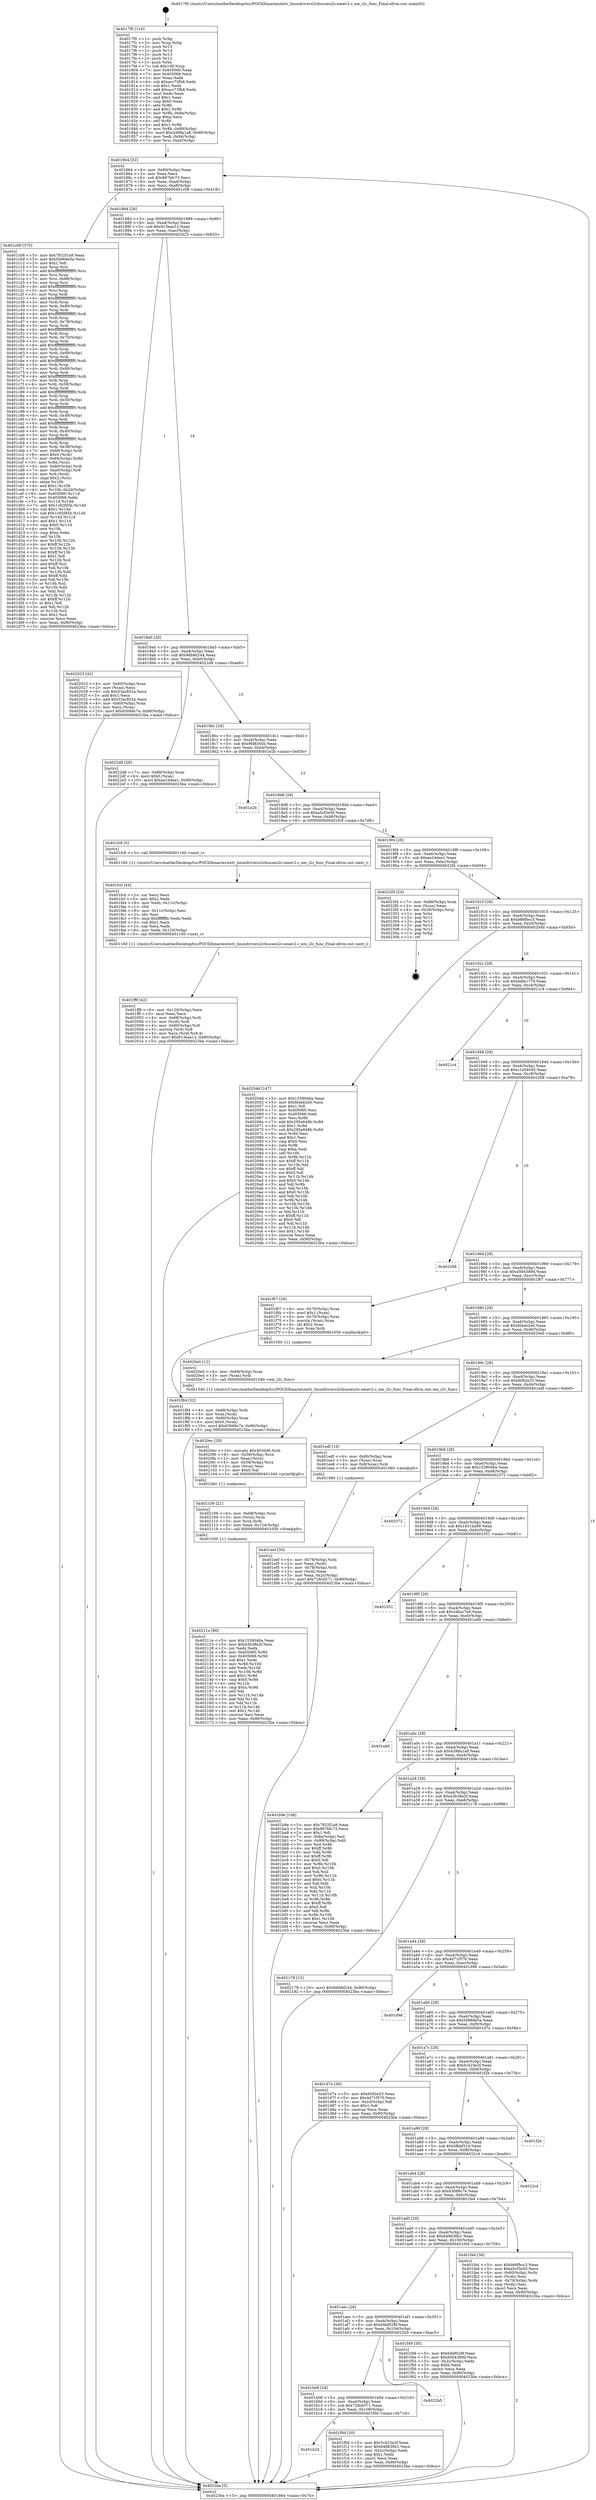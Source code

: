 digraph "0x4017f0" {
  label = "0x4017f0 (/mnt/c/Users/mathe/Desktop/tcc/POCII/binaries/extr_linuxdriversi2cbussesi2c-emev2.c_em_i2c_func_Final-ollvm.out::main(0))"
  labelloc = "t"
  node[shape=record]

  Entry [label="",width=0.3,height=0.3,shape=circle,fillcolor=black,style=filled]
  "0x401864" [label="{
     0x401864 [32]\l
     | [instrs]\l
     &nbsp;&nbsp;0x401864 \<+6\>: mov -0x90(%rbp),%eax\l
     &nbsp;&nbsp;0x40186a \<+2\>: mov %eax,%ecx\l
     &nbsp;&nbsp;0x40186c \<+6\>: sub $0x897bfc73,%ecx\l
     &nbsp;&nbsp;0x401872 \<+6\>: mov %eax,-0xa4(%rbp)\l
     &nbsp;&nbsp;0x401878 \<+6\>: mov %ecx,-0xa8(%rbp)\l
     &nbsp;&nbsp;0x40187e \<+6\>: je 0000000000401c08 \<main+0x418\>\l
  }"]
  "0x401c08" [label="{
     0x401c08 [370]\l
     | [instrs]\l
     &nbsp;&nbsp;0x401c08 \<+5\>: mov $0x7832f1a9,%eax\l
     &nbsp;&nbsp;0x401c0d \<+5\>: mov $0x5b969e5a,%ecx\l
     &nbsp;&nbsp;0x401c12 \<+2\>: mov $0x1,%dl\l
     &nbsp;&nbsp;0x401c14 \<+3\>: mov %rsp,%rsi\l
     &nbsp;&nbsp;0x401c17 \<+4\>: add $0xfffffffffffffff0,%rsi\l
     &nbsp;&nbsp;0x401c1b \<+3\>: mov %rsi,%rsp\l
     &nbsp;&nbsp;0x401c1e \<+7\>: mov %rsi,-0x88(%rbp)\l
     &nbsp;&nbsp;0x401c25 \<+3\>: mov %rsp,%rsi\l
     &nbsp;&nbsp;0x401c28 \<+4\>: add $0xfffffffffffffff0,%rsi\l
     &nbsp;&nbsp;0x401c2c \<+3\>: mov %rsi,%rsp\l
     &nbsp;&nbsp;0x401c2f \<+3\>: mov %rsp,%rdi\l
     &nbsp;&nbsp;0x401c32 \<+4\>: add $0xfffffffffffffff0,%rdi\l
     &nbsp;&nbsp;0x401c36 \<+3\>: mov %rdi,%rsp\l
     &nbsp;&nbsp;0x401c39 \<+4\>: mov %rdi,-0x80(%rbp)\l
     &nbsp;&nbsp;0x401c3d \<+3\>: mov %rsp,%rdi\l
     &nbsp;&nbsp;0x401c40 \<+4\>: add $0xfffffffffffffff0,%rdi\l
     &nbsp;&nbsp;0x401c44 \<+3\>: mov %rdi,%rsp\l
     &nbsp;&nbsp;0x401c47 \<+4\>: mov %rdi,-0x78(%rbp)\l
     &nbsp;&nbsp;0x401c4b \<+3\>: mov %rsp,%rdi\l
     &nbsp;&nbsp;0x401c4e \<+4\>: add $0xfffffffffffffff0,%rdi\l
     &nbsp;&nbsp;0x401c52 \<+3\>: mov %rdi,%rsp\l
     &nbsp;&nbsp;0x401c55 \<+4\>: mov %rdi,-0x70(%rbp)\l
     &nbsp;&nbsp;0x401c59 \<+3\>: mov %rsp,%rdi\l
     &nbsp;&nbsp;0x401c5c \<+4\>: add $0xfffffffffffffff0,%rdi\l
     &nbsp;&nbsp;0x401c60 \<+3\>: mov %rdi,%rsp\l
     &nbsp;&nbsp;0x401c63 \<+4\>: mov %rdi,-0x68(%rbp)\l
     &nbsp;&nbsp;0x401c67 \<+3\>: mov %rsp,%rdi\l
     &nbsp;&nbsp;0x401c6a \<+4\>: add $0xfffffffffffffff0,%rdi\l
     &nbsp;&nbsp;0x401c6e \<+3\>: mov %rdi,%rsp\l
     &nbsp;&nbsp;0x401c71 \<+4\>: mov %rdi,-0x60(%rbp)\l
     &nbsp;&nbsp;0x401c75 \<+3\>: mov %rsp,%rdi\l
     &nbsp;&nbsp;0x401c78 \<+4\>: add $0xfffffffffffffff0,%rdi\l
     &nbsp;&nbsp;0x401c7c \<+3\>: mov %rdi,%rsp\l
     &nbsp;&nbsp;0x401c7f \<+4\>: mov %rdi,-0x58(%rbp)\l
     &nbsp;&nbsp;0x401c83 \<+3\>: mov %rsp,%rdi\l
     &nbsp;&nbsp;0x401c86 \<+4\>: add $0xfffffffffffffff0,%rdi\l
     &nbsp;&nbsp;0x401c8a \<+3\>: mov %rdi,%rsp\l
     &nbsp;&nbsp;0x401c8d \<+4\>: mov %rdi,-0x50(%rbp)\l
     &nbsp;&nbsp;0x401c91 \<+3\>: mov %rsp,%rdi\l
     &nbsp;&nbsp;0x401c94 \<+4\>: add $0xfffffffffffffff0,%rdi\l
     &nbsp;&nbsp;0x401c98 \<+3\>: mov %rdi,%rsp\l
     &nbsp;&nbsp;0x401c9b \<+4\>: mov %rdi,-0x48(%rbp)\l
     &nbsp;&nbsp;0x401c9f \<+3\>: mov %rsp,%rdi\l
     &nbsp;&nbsp;0x401ca2 \<+4\>: add $0xfffffffffffffff0,%rdi\l
     &nbsp;&nbsp;0x401ca6 \<+3\>: mov %rdi,%rsp\l
     &nbsp;&nbsp;0x401ca9 \<+4\>: mov %rdi,-0x40(%rbp)\l
     &nbsp;&nbsp;0x401cad \<+3\>: mov %rsp,%rdi\l
     &nbsp;&nbsp;0x401cb0 \<+4\>: add $0xfffffffffffffff0,%rdi\l
     &nbsp;&nbsp;0x401cb4 \<+3\>: mov %rdi,%rsp\l
     &nbsp;&nbsp;0x401cb7 \<+4\>: mov %rdi,-0x38(%rbp)\l
     &nbsp;&nbsp;0x401cbb \<+7\>: mov -0x88(%rbp),%rdi\l
     &nbsp;&nbsp;0x401cc2 \<+6\>: movl $0x0,(%rdi)\l
     &nbsp;&nbsp;0x401cc8 \<+7\>: mov -0x94(%rbp),%r8d\l
     &nbsp;&nbsp;0x401ccf \<+3\>: mov %r8d,(%rsi)\l
     &nbsp;&nbsp;0x401cd2 \<+4\>: mov -0x80(%rbp),%rdi\l
     &nbsp;&nbsp;0x401cd6 \<+7\>: mov -0xa0(%rbp),%r9\l
     &nbsp;&nbsp;0x401cdd \<+3\>: mov %r9,(%rdi)\l
     &nbsp;&nbsp;0x401ce0 \<+3\>: cmpl $0x2,(%rsi)\l
     &nbsp;&nbsp;0x401ce3 \<+4\>: setne %r10b\l
     &nbsp;&nbsp;0x401ce7 \<+4\>: and $0x1,%r10b\l
     &nbsp;&nbsp;0x401ceb \<+4\>: mov %r10b,-0x2d(%rbp)\l
     &nbsp;&nbsp;0x401cef \<+8\>: mov 0x405060,%r11d\l
     &nbsp;&nbsp;0x401cf7 \<+7\>: mov 0x405068,%ebx\l
     &nbsp;&nbsp;0x401cfe \<+3\>: mov %r11d,%r14d\l
     &nbsp;&nbsp;0x401d01 \<+7\>: add $0x1c92fd5b,%r14d\l
     &nbsp;&nbsp;0x401d08 \<+4\>: sub $0x1,%r14d\l
     &nbsp;&nbsp;0x401d0c \<+7\>: sub $0x1c92fd5b,%r14d\l
     &nbsp;&nbsp;0x401d13 \<+4\>: imul %r14d,%r11d\l
     &nbsp;&nbsp;0x401d17 \<+4\>: and $0x1,%r11d\l
     &nbsp;&nbsp;0x401d1b \<+4\>: cmp $0x0,%r11d\l
     &nbsp;&nbsp;0x401d1f \<+4\>: sete %r10b\l
     &nbsp;&nbsp;0x401d23 \<+3\>: cmp $0xa,%ebx\l
     &nbsp;&nbsp;0x401d26 \<+4\>: setl %r15b\l
     &nbsp;&nbsp;0x401d2a \<+3\>: mov %r10b,%r12b\l
     &nbsp;&nbsp;0x401d2d \<+4\>: xor $0xff,%r12b\l
     &nbsp;&nbsp;0x401d31 \<+3\>: mov %r15b,%r13b\l
     &nbsp;&nbsp;0x401d34 \<+4\>: xor $0xff,%r13b\l
     &nbsp;&nbsp;0x401d38 \<+3\>: xor $0x1,%dl\l
     &nbsp;&nbsp;0x401d3b \<+3\>: mov %r12b,%sil\l
     &nbsp;&nbsp;0x401d3e \<+4\>: and $0xff,%sil\l
     &nbsp;&nbsp;0x401d42 \<+3\>: and %dl,%r10b\l
     &nbsp;&nbsp;0x401d45 \<+3\>: mov %r13b,%dil\l
     &nbsp;&nbsp;0x401d48 \<+4\>: and $0xff,%dil\l
     &nbsp;&nbsp;0x401d4c \<+3\>: and %dl,%r15b\l
     &nbsp;&nbsp;0x401d4f \<+3\>: or %r10b,%sil\l
     &nbsp;&nbsp;0x401d52 \<+3\>: or %r15b,%dil\l
     &nbsp;&nbsp;0x401d55 \<+3\>: xor %dil,%sil\l
     &nbsp;&nbsp;0x401d58 \<+3\>: or %r13b,%r12b\l
     &nbsp;&nbsp;0x401d5b \<+4\>: xor $0xff,%r12b\l
     &nbsp;&nbsp;0x401d5f \<+3\>: or $0x1,%dl\l
     &nbsp;&nbsp;0x401d62 \<+3\>: and %dl,%r12b\l
     &nbsp;&nbsp;0x401d65 \<+3\>: or %r12b,%sil\l
     &nbsp;&nbsp;0x401d68 \<+4\>: test $0x1,%sil\l
     &nbsp;&nbsp;0x401d6c \<+3\>: cmovne %ecx,%eax\l
     &nbsp;&nbsp;0x401d6f \<+6\>: mov %eax,-0x90(%rbp)\l
     &nbsp;&nbsp;0x401d75 \<+5\>: jmp 00000000004023ba \<main+0xbca\>\l
  }"]
  "0x401884" [label="{
     0x401884 [28]\l
     | [instrs]\l
     &nbsp;&nbsp;0x401884 \<+5\>: jmp 0000000000401889 \<main+0x99\>\l
     &nbsp;&nbsp;0x401889 \<+6\>: mov -0xa4(%rbp),%eax\l
     &nbsp;&nbsp;0x40188f \<+5\>: sub $0x913eae12,%eax\l
     &nbsp;&nbsp;0x401894 \<+6\>: mov %eax,-0xac(%rbp)\l
     &nbsp;&nbsp;0x40189a \<+6\>: je 0000000000402023 \<main+0x833\>\l
  }"]
  Exit [label="",width=0.3,height=0.3,shape=circle,fillcolor=black,style=filled,peripheries=2]
  "0x402023" [label="{
     0x402023 [42]\l
     | [instrs]\l
     &nbsp;&nbsp;0x402023 \<+4\>: mov -0x60(%rbp),%rax\l
     &nbsp;&nbsp;0x402027 \<+2\>: mov (%rax),%ecx\l
     &nbsp;&nbsp;0x402029 \<+6\>: sub $0x53ac852a,%ecx\l
     &nbsp;&nbsp;0x40202f \<+3\>: add $0x1,%ecx\l
     &nbsp;&nbsp;0x402032 \<+6\>: add $0x53ac852a,%ecx\l
     &nbsp;&nbsp;0x402038 \<+4\>: mov -0x60(%rbp),%rax\l
     &nbsp;&nbsp;0x40203c \<+2\>: mov %ecx,(%rax)\l
     &nbsp;&nbsp;0x40203e \<+10\>: movl $0x63088c7e,-0x90(%rbp)\l
     &nbsp;&nbsp;0x402048 \<+5\>: jmp 00000000004023ba \<main+0xbca\>\l
  }"]
  "0x4018a0" [label="{
     0x4018a0 [28]\l
     | [instrs]\l
     &nbsp;&nbsp;0x4018a0 \<+5\>: jmp 00000000004018a5 \<main+0xb5\>\l
     &nbsp;&nbsp;0x4018a5 \<+6\>: mov -0xa4(%rbp),%eax\l
     &nbsp;&nbsp;0x4018ab \<+5\>: sub $0x9db8d244,%eax\l
     &nbsp;&nbsp;0x4018b0 \<+6\>: mov %eax,-0xb0(%rbp)\l
     &nbsp;&nbsp;0x4018b6 \<+6\>: je 00000000004022d8 \<main+0xae8\>\l
  }"]
  "0x40211e" [label="{
     0x40211e [90]\l
     | [instrs]\l
     &nbsp;&nbsp;0x40211e \<+5\>: mov $0x1539046a,%eax\l
     &nbsp;&nbsp;0x402123 \<+5\>: mov $0x43b38e2f,%esi\l
     &nbsp;&nbsp;0x402128 \<+2\>: xor %edx,%edx\l
     &nbsp;&nbsp;0x40212a \<+8\>: mov 0x405060,%r8d\l
     &nbsp;&nbsp;0x402132 \<+8\>: mov 0x405068,%r9d\l
     &nbsp;&nbsp;0x40213a \<+3\>: sub $0x1,%edx\l
     &nbsp;&nbsp;0x40213d \<+3\>: mov %r8d,%r10d\l
     &nbsp;&nbsp;0x402140 \<+3\>: add %edx,%r10d\l
     &nbsp;&nbsp;0x402143 \<+4\>: imul %r10d,%r8d\l
     &nbsp;&nbsp;0x402147 \<+4\>: and $0x1,%r8d\l
     &nbsp;&nbsp;0x40214b \<+4\>: cmp $0x0,%r8d\l
     &nbsp;&nbsp;0x40214f \<+4\>: sete %r11b\l
     &nbsp;&nbsp;0x402153 \<+4\>: cmp $0xa,%r9d\l
     &nbsp;&nbsp;0x402157 \<+3\>: setl %bl\l
     &nbsp;&nbsp;0x40215a \<+3\>: mov %r11b,%r14b\l
     &nbsp;&nbsp;0x40215d \<+3\>: and %bl,%r14b\l
     &nbsp;&nbsp;0x402160 \<+3\>: xor %bl,%r11b\l
     &nbsp;&nbsp;0x402163 \<+3\>: or %r11b,%r14b\l
     &nbsp;&nbsp;0x402166 \<+4\>: test $0x1,%r14b\l
     &nbsp;&nbsp;0x40216a \<+3\>: cmovne %esi,%eax\l
     &nbsp;&nbsp;0x40216d \<+6\>: mov %eax,-0x90(%rbp)\l
     &nbsp;&nbsp;0x402173 \<+5\>: jmp 00000000004023ba \<main+0xbca\>\l
  }"]
  "0x4022d8" [label="{
     0x4022d8 [28]\l
     | [instrs]\l
     &nbsp;&nbsp;0x4022d8 \<+7\>: mov -0x88(%rbp),%rax\l
     &nbsp;&nbsp;0x4022df \<+6\>: movl $0x0,(%rax)\l
     &nbsp;&nbsp;0x4022e5 \<+10\>: movl $0xae24dee1,-0x90(%rbp)\l
     &nbsp;&nbsp;0x4022ef \<+5\>: jmp 00000000004023ba \<main+0xbca\>\l
  }"]
  "0x4018bc" [label="{
     0x4018bc [28]\l
     | [instrs]\l
     &nbsp;&nbsp;0x4018bc \<+5\>: jmp 00000000004018c1 \<main+0xd1\>\l
     &nbsp;&nbsp;0x4018c1 \<+6\>: mov -0xa4(%rbp),%eax\l
     &nbsp;&nbsp;0x4018c7 \<+5\>: sub $0x9fd830cb,%eax\l
     &nbsp;&nbsp;0x4018cc \<+6\>: mov %eax,-0xb4(%rbp)\l
     &nbsp;&nbsp;0x4018d2 \<+6\>: je 0000000000401e2b \<main+0x63b\>\l
  }"]
  "0x402109" [label="{
     0x402109 [21]\l
     | [instrs]\l
     &nbsp;&nbsp;0x402109 \<+4\>: mov -0x68(%rbp),%rcx\l
     &nbsp;&nbsp;0x40210d \<+3\>: mov (%rcx),%rcx\l
     &nbsp;&nbsp;0x402110 \<+3\>: mov %rcx,%rdi\l
     &nbsp;&nbsp;0x402113 \<+6\>: mov %eax,-0x124(%rbp)\l
     &nbsp;&nbsp;0x402119 \<+5\>: call 0000000000401030 \<free@plt\>\l
     | [calls]\l
     &nbsp;&nbsp;0x401030 \{1\} (unknown)\l
  }"]
  "0x401e2b" [label="{
     0x401e2b\l
  }", style=dashed]
  "0x4018d8" [label="{
     0x4018d8 [28]\l
     | [instrs]\l
     &nbsp;&nbsp;0x4018d8 \<+5\>: jmp 00000000004018dd \<main+0xed\>\l
     &nbsp;&nbsp;0x4018dd \<+6\>: mov -0xa4(%rbp),%eax\l
     &nbsp;&nbsp;0x4018e3 \<+5\>: sub $0xa5cf3e50,%eax\l
     &nbsp;&nbsp;0x4018e8 \<+6\>: mov %eax,-0xb8(%rbp)\l
     &nbsp;&nbsp;0x4018ee \<+6\>: je 0000000000401fc8 \<main+0x7d8\>\l
  }"]
  "0x4020ec" [label="{
     0x4020ec [29]\l
     | [instrs]\l
     &nbsp;&nbsp;0x4020ec \<+10\>: movabs $0x4030d6,%rdi\l
     &nbsp;&nbsp;0x4020f6 \<+4\>: mov -0x58(%rbp),%rcx\l
     &nbsp;&nbsp;0x4020fa \<+2\>: mov %eax,(%rcx)\l
     &nbsp;&nbsp;0x4020fc \<+4\>: mov -0x58(%rbp),%rcx\l
     &nbsp;&nbsp;0x402100 \<+2\>: mov (%rcx),%esi\l
     &nbsp;&nbsp;0x402102 \<+2\>: mov $0x0,%al\l
     &nbsp;&nbsp;0x402104 \<+5\>: call 0000000000401040 \<printf@plt\>\l
     | [calls]\l
     &nbsp;&nbsp;0x401040 \{1\} (unknown)\l
  }"]
  "0x401fc8" [label="{
     0x401fc8 [5]\l
     | [instrs]\l
     &nbsp;&nbsp;0x401fc8 \<+5\>: call 0000000000401160 \<next_i\>\l
     | [calls]\l
     &nbsp;&nbsp;0x401160 \{1\} (/mnt/c/Users/mathe/Desktop/tcc/POCII/binaries/extr_linuxdriversi2cbussesi2c-emev2.c_em_i2c_func_Final-ollvm.out::next_i)\l
  }"]
  "0x4018f4" [label="{
     0x4018f4 [28]\l
     | [instrs]\l
     &nbsp;&nbsp;0x4018f4 \<+5\>: jmp 00000000004018f9 \<main+0x109\>\l
     &nbsp;&nbsp;0x4018f9 \<+6\>: mov -0xa4(%rbp),%eax\l
     &nbsp;&nbsp;0x4018ff \<+5\>: sub $0xae24dee1,%eax\l
     &nbsp;&nbsp;0x401904 \<+6\>: mov %eax,-0xbc(%rbp)\l
     &nbsp;&nbsp;0x40190a \<+6\>: je 00000000004022f4 \<main+0xb04\>\l
  }"]
  "0x401ff9" [label="{
     0x401ff9 [42]\l
     | [instrs]\l
     &nbsp;&nbsp;0x401ff9 \<+6\>: mov -0x120(%rbp),%ecx\l
     &nbsp;&nbsp;0x401fff \<+3\>: imul %eax,%ecx\l
     &nbsp;&nbsp;0x402002 \<+4\>: mov -0x68(%rbp),%rdi\l
     &nbsp;&nbsp;0x402006 \<+3\>: mov (%rdi),%rdi\l
     &nbsp;&nbsp;0x402009 \<+4\>: mov -0x60(%rbp),%r8\l
     &nbsp;&nbsp;0x40200d \<+3\>: movslq (%r8),%r8\l
     &nbsp;&nbsp;0x402010 \<+4\>: mov %ecx,(%rdi,%r8,4)\l
     &nbsp;&nbsp;0x402014 \<+10\>: movl $0x913eae12,-0x90(%rbp)\l
     &nbsp;&nbsp;0x40201e \<+5\>: jmp 00000000004023ba \<main+0xbca\>\l
  }"]
  "0x4022f4" [label="{
     0x4022f4 [24]\l
     | [instrs]\l
     &nbsp;&nbsp;0x4022f4 \<+7\>: mov -0x88(%rbp),%rax\l
     &nbsp;&nbsp;0x4022fb \<+2\>: mov (%rax),%eax\l
     &nbsp;&nbsp;0x4022fd \<+4\>: lea -0x28(%rbp),%rsp\l
     &nbsp;&nbsp;0x402301 \<+1\>: pop %rbx\l
     &nbsp;&nbsp;0x402302 \<+2\>: pop %r12\l
     &nbsp;&nbsp;0x402304 \<+2\>: pop %r13\l
     &nbsp;&nbsp;0x402306 \<+2\>: pop %r14\l
     &nbsp;&nbsp;0x402308 \<+2\>: pop %r15\l
     &nbsp;&nbsp;0x40230a \<+1\>: pop %rbp\l
     &nbsp;&nbsp;0x40230b \<+1\>: ret\l
  }"]
  "0x401910" [label="{
     0x401910 [28]\l
     | [instrs]\l
     &nbsp;&nbsp;0x401910 \<+5\>: jmp 0000000000401915 \<main+0x125\>\l
     &nbsp;&nbsp;0x401915 \<+6\>: mov -0xa4(%rbp),%eax\l
     &nbsp;&nbsp;0x40191b \<+5\>: sub $0xb66fbcc3,%eax\l
     &nbsp;&nbsp;0x401920 \<+6\>: mov %eax,-0xc0(%rbp)\l
     &nbsp;&nbsp;0x401926 \<+6\>: je 000000000040204d \<main+0x85d\>\l
  }"]
  "0x401fcd" [label="{
     0x401fcd [44]\l
     | [instrs]\l
     &nbsp;&nbsp;0x401fcd \<+2\>: xor %ecx,%ecx\l
     &nbsp;&nbsp;0x401fcf \<+5\>: mov $0x2,%edx\l
     &nbsp;&nbsp;0x401fd4 \<+6\>: mov %edx,-0x11c(%rbp)\l
     &nbsp;&nbsp;0x401fda \<+1\>: cltd\l
     &nbsp;&nbsp;0x401fdb \<+6\>: mov -0x11c(%rbp),%esi\l
     &nbsp;&nbsp;0x401fe1 \<+2\>: idiv %esi\l
     &nbsp;&nbsp;0x401fe3 \<+6\>: imul $0xfffffffe,%edx,%edx\l
     &nbsp;&nbsp;0x401fe9 \<+3\>: sub $0x1,%ecx\l
     &nbsp;&nbsp;0x401fec \<+2\>: sub %ecx,%edx\l
     &nbsp;&nbsp;0x401fee \<+6\>: mov %edx,-0x120(%rbp)\l
     &nbsp;&nbsp;0x401ff4 \<+5\>: call 0000000000401160 \<next_i\>\l
     | [calls]\l
     &nbsp;&nbsp;0x401160 \{1\} (/mnt/c/Users/mathe/Desktop/tcc/POCII/binaries/extr_linuxdriversi2cbussesi2c-emev2.c_em_i2c_func_Final-ollvm.out::next_i)\l
  }"]
  "0x40204d" [label="{
     0x40204d [147]\l
     | [instrs]\l
     &nbsp;&nbsp;0x40204d \<+5\>: mov $0x1539046a,%eax\l
     &nbsp;&nbsp;0x402052 \<+5\>: mov $0xfd4eb2e0,%ecx\l
     &nbsp;&nbsp;0x402057 \<+2\>: mov $0x1,%dl\l
     &nbsp;&nbsp;0x402059 \<+7\>: mov 0x405060,%esi\l
     &nbsp;&nbsp;0x402060 \<+7\>: mov 0x405068,%edi\l
     &nbsp;&nbsp;0x402067 \<+3\>: mov %esi,%r8d\l
     &nbsp;&nbsp;0x40206a \<+7\>: add $0x295a848b,%r8d\l
     &nbsp;&nbsp;0x402071 \<+4\>: sub $0x1,%r8d\l
     &nbsp;&nbsp;0x402075 \<+7\>: sub $0x295a848b,%r8d\l
     &nbsp;&nbsp;0x40207c \<+4\>: imul %r8d,%esi\l
     &nbsp;&nbsp;0x402080 \<+3\>: and $0x1,%esi\l
     &nbsp;&nbsp;0x402083 \<+3\>: cmp $0x0,%esi\l
     &nbsp;&nbsp;0x402086 \<+4\>: sete %r9b\l
     &nbsp;&nbsp;0x40208a \<+3\>: cmp $0xa,%edi\l
     &nbsp;&nbsp;0x40208d \<+4\>: setl %r10b\l
     &nbsp;&nbsp;0x402091 \<+3\>: mov %r9b,%r11b\l
     &nbsp;&nbsp;0x402094 \<+4\>: xor $0xff,%r11b\l
     &nbsp;&nbsp;0x402098 \<+3\>: mov %r10b,%bl\l
     &nbsp;&nbsp;0x40209b \<+3\>: xor $0xff,%bl\l
     &nbsp;&nbsp;0x40209e \<+3\>: xor $0x0,%dl\l
     &nbsp;&nbsp;0x4020a1 \<+3\>: mov %r11b,%r14b\l
     &nbsp;&nbsp;0x4020a4 \<+4\>: and $0x0,%r14b\l
     &nbsp;&nbsp;0x4020a8 \<+3\>: and %dl,%r9b\l
     &nbsp;&nbsp;0x4020ab \<+3\>: mov %bl,%r15b\l
     &nbsp;&nbsp;0x4020ae \<+4\>: and $0x0,%r15b\l
     &nbsp;&nbsp;0x4020b2 \<+3\>: and %dl,%r10b\l
     &nbsp;&nbsp;0x4020b5 \<+3\>: or %r9b,%r14b\l
     &nbsp;&nbsp;0x4020b8 \<+3\>: or %r10b,%r15b\l
     &nbsp;&nbsp;0x4020bb \<+3\>: xor %r15b,%r14b\l
     &nbsp;&nbsp;0x4020be \<+3\>: or %bl,%r11b\l
     &nbsp;&nbsp;0x4020c1 \<+4\>: xor $0xff,%r11b\l
     &nbsp;&nbsp;0x4020c5 \<+3\>: or $0x0,%dl\l
     &nbsp;&nbsp;0x4020c8 \<+3\>: and %dl,%r11b\l
     &nbsp;&nbsp;0x4020cb \<+3\>: or %r11b,%r14b\l
     &nbsp;&nbsp;0x4020ce \<+4\>: test $0x1,%r14b\l
     &nbsp;&nbsp;0x4020d2 \<+3\>: cmovne %ecx,%eax\l
     &nbsp;&nbsp;0x4020d5 \<+6\>: mov %eax,-0x90(%rbp)\l
     &nbsp;&nbsp;0x4020db \<+5\>: jmp 00000000004023ba \<main+0xbca\>\l
  }"]
  "0x40192c" [label="{
     0x40192c [28]\l
     | [instrs]\l
     &nbsp;&nbsp;0x40192c \<+5\>: jmp 0000000000401931 \<main+0x141\>\l
     &nbsp;&nbsp;0x401931 \<+6\>: mov -0xa4(%rbp),%eax\l
     &nbsp;&nbsp;0x401937 \<+5\>: sub $0xbdfa1779,%eax\l
     &nbsp;&nbsp;0x40193c \<+6\>: mov %eax,-0xc4(%rbp)\l
     &nbsp;&nbsp;0x401942 \<+6\>: je 00000000004021c4 \<main+0x9d4\>\l
  }"]
  "0x401f84" [label="{
     0x401f84 [32]\l
     | [instrs]\l
     &nbsp;&nbsp;0x401f84 \<+4\>: mov -0x68(%rbp),%rdi\l
     &nbsp;&nbsp;0x401f88 \<+3\>: mov %rax,(%rdi)\l
     &nbsp;&nbsp;0x401f8b \<+4\>: mov -0x60(%rbp),%rax\l
     &nbsp;&nbsp;0x401f8f \<+6\>: movl $0x0,(%rax)\l
     &nbsp;&nbsp;0x401f95 \<+10\>: movl $0x63088c7e,-0x90(%rbp)\l
     &nbsp;&nbsp;0x401f9f \<+5\>: jmp 00000000004023ba \<main+0xbca\>\l
  }"]
  "0x4021c4" [label="{
     0x4021c4\l
  }", style=dashed]
  "0x401948" [label="{
     0x401948 [28]\l
     | [instrs]\l
     &nbsp;&nbsp;0x401948 \<+5\>: jmp 000000000040194d \<main+0x15d\>\l
     &nbsp;&nbsp;0x40194d \<+6\>: mov -0xa4(%rbp),%eax\l
     &nbsp;&nbsp;0x401953 \<+5\>: sub $0xc1a54045,%eax\l
     &nbsp;&nbsp;0x401958 \<+6\>: mov %eax,-0xc8(%rbp)\l
     &nbsp;&nbsp;0x40195e \<+6\>: je 0000000000402268 \<main+0xa78\>\l
  }"]
  "0x401b24" [label="{
     0x401b24\l
  }", style=dashed]
  "0x402268" [label="{
     0x402268\l
  }", style=dashed]
  "0x401964" [label="{
     0x401964 [28]\l
     | [instrs]\l
     &nbsp;&nbsp;0x401964 \<+5\>: jmp 0000000000401969 \<main+0x179\>\l
     &nbsp;&nbsp;0x401969 \<+6\>: mov -0xa4(%rbp),%eax\l
     &nbsp;&nbsp;0x40196f \<+5\>: sub $0xd564389d,%eax\l
     &nbsp;&nbsp;0x401974 \<+6\>: mov %eax,-0xcc(%rbp)\l
     &nbsp;&nbsp;0x40197a \<+6\>: je 0000000000401f67 \<main+0x777\>\l
  }"]
  "0x401f0d" [label="{
     0x401f0d [30]\l
     | [instrs]\l
     &nbsp;&nbsp;0x401f0d \<+5\>: mov $0x5c423e2f,%eax\l
     &nbsp;&nbsp;0x401f12 \<+5\>: mov $0x648836b1,%ecx\l
     &nbsp;&nbsp;0x401f17 \<+3\>: mov -0x2c(%rbp),%edx\l
     &nbsp;&nbsp;0x401f1a \<+3\>: cmp $0x1,%edx\l
     &nbsp;&nbsp;0x401f1d \<+3\>: cmovl %ecx,%eax\l
     &nbsp;&nbsp;0x401f20 \<+6\>: mov %eax,-0x90(%rbp)\l
     &nbsp;&nbsp;0x401f26 \<+5\>: jmp 00000000004023ba \<main+0xbca\>\l
  }"]
  "0x401f67" [label="{
     0x401f67 [29]\l
     | [instrs]\l
     &nbsp;&nbsp;0x401f67 \<+4\>: mov -0x70(%rbp),%rax\l
     &nbsp;&nbsp;0x401f6b \<+6\>: movl $0x1,(%rax)\l
     &nbsp;&nbsp;0x401f71 \<+4\>: mov -0x70(%rbp),%rax\l
     &nbsp;&nbsp;0x401f75 \<+3\>: movslq (%rax),%rax\l
     &nbsp;&nbsp;0x401f78 \<+4\>: shl $0x2,%rax\l
     &nbsp;&nbsp;0x401f7c \<+3\>: mov %rax,%rdi\l
     &nbsp;&nbsp;0x401f7f \<+5\>: call 0000000000401050 \<malloc@plt\>\l
     | [calls]\l
     &nbsp;&nbsp;0x401050 \{1\} (unknown)\l
  }"]
  "0x401980" [label="{
     0x401980 [28]\l
     | [instrs]\l
     &nbsp;&nbsp;0x401980 \<+5\>: jmp 0000000000401985 \<main+0x195\>\l
     &nbsp;&nbsp;0x401985 \<+6\>: mov -0xa4(%rbp),%eax\l
     &nbsp;&nbsp;0x40198b \<+5\>: sub $0xfd4eb2e0,%eax\l
     &nbsp;&nbsp;0x401990 \<+6\>: mov %eax,-0xd0(%rbp)\l
     &nbsp;&nbsp;0x401996 \<+6\>: je 00000000004020e0 \<main+0x8f0\>\l
  }"]
  "0x401b08" [label="{
     0x401b08 [28]\l
     | [instrs]\l
     &nbsp;&nbsp;0x401b08 \<+5\>: jmp 0000000000401b0d \<main+0x31d\>\l
     &nbsp;&nbsp;0x401b0d \<+6\>: mov -0xa4(%rbp),%eax\l
     &nbsp;&nbsp;0x401b13 \<+5\>: sub $0x728cb571,%eax\l
     &nbsp;&nbsp;0x401b18 \<+6\>: mov %eax,-0x108(%rbp)\l
     &nbsp;&nbsp;0x401b1e \<+6\>: je 0000000000401f0d \<main+0x71d\>\l
  }"]
  "0x4020e0" [label="{
     0x4020e0 [12]\l
     | [instrs]\l
     &nbsp;&nbsp;0x4020e0 \<+4\>: mov -0x68(%rbp),%rax\l
     &nbsp;&nbsp;0x4020e4 \<+3\>: mov (%rax),%rdi\l
     &nbsp;&nbsp;0x4020e7 \<+5\>: call 0000000000401540 \<em_i2c_func\>\l
     | [calls]\l
     &nbsp;&nbsp;0x401540 \{1\} (/mnt/c/Users/mathe/Desktop/tcc/POCII/binaries/extr_linuxdriversi2cbussesi2c-emev2.c_em_i2c_func_Final-ollvm.out::em_i2c_func)\l
  }"]
  "0x40199c" [label="{
     0x40199c [28]\l
     | [instrs]\l
     &nbsp;&nbsp;0x40199c \<+5\>: jmp 00000000004019a1 \<main+0x1b1\>\l
     &nbsp;&nbsp;0x4019a1 \<+6\>: mov -0xa4(%rbp),%eax\l
     &nbsp;&nbsp;0x4019a7 \<+5\>: sub $0x6092e23,%eax\l
     &nbsp;&nbsp;0x4019ac \<+6\>: mov %eax,-0xd4(%rbp)\l
     &nbsp;&nbsp;0x4019b2 \<+6\>: je 0000000000401edf \<main+0x6ef\>\l
  }"]
  "0x4022b5" [label="{
     0x4022b5\l
  }", style=dashed]
  "0x401edf" [label="{
     0x401edf [16]\l
     | [instrs]\l
     &nbsp;&nbsp;0x401edf \<+4\>: mov -0x80(%rbp),%rax\l
     &nbsp;&nbsp;0x401ee3 \<+3\>: mov (%rax),%rax\l
     &nbsp;&nbsp;0x401ee6 \<+4\>: mov 0x8(%rax),%rdi\l
     &nbsp;&nbsp;0x401eea \<+5\>: call 0000000000401060 \<atoi@plt\>\l
     | [calls]\l
     &nbsp;&nbsp;0x401060 \{1\} (unknown)\l
  }"]
  "0x4019b8" [label="{
     0x4019b8 [28]\l
     | [instrs]\l
     &nbsp;&nbsp;0x4019b8 \<+5\>: jmp 00000000004019bd \<main+0x1cd\>\l
     &nbsp;&nbsp;0x4019bd \<+6\>: mov -0xa4(%rbp),%eax\l
     &nbsp;&nbsp;0x4019c3 \<+5\>: sub $0x1539046a,%eax\l
     &nbsp;&nbsp;0x4019c8 \<+6\>: mov %eax,-0xd8(%rbp)\l
     &nbsp;&nbsp;0x4019ce \<+6\>: je 0000000000402372 \<main+0xb82\>\l
  }"]
  "0x401aec" [label="{
     0x401aec [28]\l
     | [instrs]\l
     &nbsp;&nbsp;0x401aec \<+5\>: jmp 0000000000401af1 \<main+0x301\>\l
     &nbsp;&nbsp;0x401af1 \<+6\>: mov -0xa4(%rbp),%eax\l
     &nbsp;&nbsp;0x401af7 \<+5\>: sub $0x64bf028f,%eax\l
     &nbsp;&nbsp;0x401afc \<+6\>: mov %eax,-0x104(%rbp)\l
     &nbsp;&nbsp;0x401b02 \<+6\>: je 00000000004022b5 \<main+0xac5\>\l
  }"]
  "0x402372" [label="{
     0x402372\l
  }", style=dashed]
  "0x4019d4" [label="{
     0x4019d4 [28]\l
     | [instrs]\l
     &nbsp;&nbsp;0x4019d4 \<+5\>: jmp 00000000004019d9 \<main+0x1e9\>\l
     &nbsp;&nbsp;0x4019d9 \<+6\>: mov -0xa4(%rbp),%eax\l
     &nbsp;&nbsp;0x4019df \<+5\>: sub $0x1831ba99,%eax\l
     &nbsp;&nbsp;0x4019e4 \<+6\>: mov %eax,-0xdc(%rbp)\l
     &nbsp;&nbsp;0x4019ea \<+6\>: je 0000000000402351 \<main+0xb61\>\l
  }"]
  "0x401f49" [label="{
     0x401f49 [30]\l
     | [instrs]\l
     &nbsp;&nbsp;0x401f49 \<+5\>: mov $0x64bf028f,%eax\l
     &nbsp;&nbsp;0x401f4e \<+5\>: mov $0xd564389d,%ecx\l
     &nbsp;&nbsp;0x401f53 \<+3\>: mov -0x2c(%rbp),%edx\l
     &nbsp;&nbsp;0x401f56 \<+3\>: cmp $0x0,%edx\l
     &nbsp;&nbsp;0x401f59 \<+3\>: cmove %ecx,%eax\l
     &nbsp;&nbsp;0x401f5c \<+6\>: mov %eax,-0x90(%rbp)\l
     &nbsp;&nbsp;0x401f62 \<+5\>: jmp 00000000004023ba \<main+0xbca\>\l
  }"]
  "0x402351" [label="{
     0x402351\l
  }", style=dashed]
  "0x4019f0" [label="{
     0x4019f0 [28]\l
     | [instrs]\l
     &nbsp;&nbsp;0x4019f0 \<+5\>: jmp 00000000004019f5 \<main+0x205\>\l
     &nbsp;&nbsp;0x4019f5 \<+6\>: mov -0xa4(%rbp),%eax\l
     &nbsp;&nbsp;0x4019fb \<+5\>: sub $0x2dbcc7e9,%eax\l
     &nbsp;&nbsp;0x401a00 \<+6\>: mov %eax,-0xe0(%rbp)\l
     &nbsp;&nbsp;0x401a06 \<+6\>: je 0000000000401ed0 \<main+0x6e0\>\l
  }"]
  "0x401ad0" [label="{
     0x401ad0 [28]\l
     | [instrs]\l
     &nbsp;&nbsp;0x401ad0 \<+5\>: jmp 0000000000401ad5 \<main+0x2e5\>\l
     &nbsp;&nbsp;0x401ad5 \<+6\>: mov -0xa4(%rbp),%eax\l
     &nbsp;&nbsp;0x401adb \<+5\>: sub $0x648836b1,%eax\l
     &nbsp;&nbsp;0x401ae0 \<+6\>: mov %eax,-0x100(%rbp)\l
     &nbsp;&nbsp;0x401ae6 \<+6\>: je 0000000000401f49 \<main+0x759\>\l
  }"]
  "0x401ed0" [label="{
     0x401ed0\l
  }", style=dashed]
  "0x401a0c" [label="{
     0x401a0c [28]\l
     | [instrs]\l
     &nbsp;&nbsp;0x401a0c \<+5\>: jmp 0000000000401a11 \<main+0x221\>\l
     &nbsp;&nbsp;0x401a11 \<+6\>: mov -0xa4(%rbp),%eax\l
     &nbsp;&nbsp;0x401a17 \<+5\>: sub $0x4398a1a8,%eax\l
     &nbsp;&nbsp;0x401a1c \<+6\>: mov %eax,-0xe4(%rbp)\l
     &nbsp;&nbsp;0x401a22 \<+6\>: je 0000000000401b9e \<main+0x3ae\>\l
  }"]
  "0x401fa4" [label="{
     0x401fa4 [36]\l
     | [instrs]\l
     &nbsp;&nbsp;0x401fa4 \<+5\>: mov $0xb66fbcc3,%eax\l
     &nbsp;&nbsp;0x401fa9 \<+5\>: mov $0xa5cf3e50,%ecx\l
     &nbsp;&nbsp;0x401fae \<+4\>: mov -0x60(%rbp),%rdx\l
     &nbsp;&nbsp;0x401fb2 \<+2\>: mov (%rdx),%esi\l
     &nbsp;&nbsp;0x401fb4 \<+4\>: mov -0x70(%rbp),%rdx\l
     &nbsp;&nbsp;0x401fb8 \<+2\>: cmp (%rdx),%esi\l
     &nbsp;&nbsp;0x401fba \<+3\>: cmovl %ecx,%eax\l
     &nbsp;&nbsp;0x401fbd \<+6\>: mov %eax,-0x90(%rbp)\l
     &nbsp;&nbsp;0x401fc3 \<+5\>: jmp 00000000004023ba \<main+0xbca\>\l
  }"]
  "0x401b9e" [label="{
     0x401b9e [106]\l
     | [instrs]\l
     &nbsp;&nbsp;0x401b9e \<+5\>: mov $0x7832f1a9,%eax\l
     &nbsp;&nbsp;0x401ba3 \<+5\>: mov $0x897bfc73,%ecx\l
     &nbsp;&nbsp;0x401ba8 \<+2\>: mov $0x1,%dl\l
     &nbsp;&nbsp;0x401baa \<+7\>: mov -0x8a(%rbp),%sil\l
     &nbsp;&nbsp;0x401bb1 \<+7\>: mov -0x89(%rbp),%dil\l
     &nbsp;&nbsp;0x401bb8 \<+3\>: mov %sil,%r8b\l
     &nbsp;&nbsp;0x401bbb \<+4\>: xor $0xff,%r8b\l
     &nbsp;&nbsp;0x401bbf \<+3\>: mov %dil,%r9b\l
     &nbsp;&nbsp;0x401bc2 \<+4\>: xor $0xff,%r9b\l
     &nbsp;&nbsp;0x401bc6 \<+3\>: xor $0x0,%dl\l
     &nbsp;&nbsp;0x401bc9 \<+3\>: mov %r8b,%r10b\l
     &nbsp;&nbsp;0x401bcc \<+4\>: and $0x0,%r10b\l
     &nbsp;&nbsp;0x401bd0 \<+3\>: and %dl,%sil\l
     &nbsp;&nbsp;0x401bd3 \<+3\>: mov %r9b,%r11b\l
     &nbsp;&nbsp;0x401bd6 \<+4\>: and $0x0,%r11b\l
     &nbsp;&nbsp;0x401bda \<+3\>: and %dl,%dil\l
     &nbsp;&nbsp;0x401bdd \<+3\>: or %sil,%r10b\l
     &nbsp;&nbsp;0x401be0 \<+3\>: or %dil,%r11b\l
     &nbsp;&nbsp;0x401be3 \<+3\>: xor %r11b,%r10b\l
     &nbsp;&nbsp;0x401be6 \<+3\>: or %r9b,%r8b\l
     &nbsp;&nbsp;0x401be9 \<+4\>: xor $0xff,%r8b\l
     &nbsp;&nbsp;0x401bed \<+3\>: or $0x0,%dl\l
     &nbsp;&nbsp;0x401bf0 \<+3\>: and %dl,%r8b\l
     &nbsp;&nbsp;0x401bf3 \<+3\>: or %r8b,%r10b\l
     &nbsp;&nbsp;0x401bf6 \<+4\>: test $0x1,%r10b\l
     &nbsp;&nbsp;0x401bfa \<+3\>: cmovne %ecx,%eax\l
     &nbsp;&nbsp;0x401bfd \<+6\>: mov %eax,-0x90(%rbp)\l
     &nbsp;&nbsp;0x401c03 \<+5\>: jmp 00000000004023ba \<main+0xbca\>\l
  }"]
  "0x401a28" [label="{
     0x401a28 [28]\l
     | [instrs]\l
     &nbsp;&nbsp;0x401a28 \<+5\>: jmp 0000000000401a2d \<main+0x23d\>\l
     &nbsp;&nbsp;0x401a2d \<+6\>: mov -0xa4(%rbp),%eax\l
     &nbsp;&nbsp;0x401a33 \<+5\>: sub $0x43b38e2f,%eax\l
     &nbsp;&nbsp;0x401a38 \<+6\>: mov %eax,-0xe8(%rbp)\l
     &nbsp;&nbsp;0x401a3e \<+6\>: je 0000000000402178 \<main+0x988\>\l
  }"]
  "0x4023ba" [label="{
     0x4023ba [5]\l
     | [instrs]\l
     &nbsp;&nbsp;0x4023ba \<+5\>: jmp 0000000000401864 \<main+0x74\>\l
  }"]
  "0x4017f0" [label="{
     0x4017f0 [116]\l
     | [instrs]\l
     &nbsp;&nbsp;0x4017f0 \<+1\>: push %rbp\l
     &nbsp;&nbsp;0x4017f1 \<+3\>: mov %rsp,%rbp\l
     &nbsp;&nbsp;0x4017f4 \<+2\>: push %r15\l
     &nbsp;&nbsp;0x4017f6 \<+2\>: push %r14\l
     &nbsp;&nbsp;0x4017f8 \<+2\>: push %r13\l
     &nbsp;&nbsp;0x4017fa \<+2\>: push %r12\l
     &nbsp;&nbsp;0x4017fc \<+1\>: push %rbx\l
     &nbsp;&nbsp;0x4017fd \<+7\>: sub $0x108,%rsp\l
     &nbsp;&nbsp;0x401804 \<+7\>: mov 0x405060,%eax\l
     &nbsp;&nbsp;0x40180b \<+7\>: mov 0x405068,%ecx\l
     &nbsp;&nbsp;0x401812 \<+2\>: mov %eax,%edx\l
     &nbsp;&nbsp;0x401814 \<+6\>: sub $0xacc73fb8,%edx\l
     &nbsp;&nbsp;0x40181a \<+3\>: sub $0x1,%edx\l
     &nbsp;&nbsp;0x40181d \<+6\>: add $0xacc73fb8,%edx\l
     &nbsp;&nbsp;0x401823 \<+3\>: imul %edx,%eax\l
     &nbsp;&nbsp;0x401826 \<+3\>: and $0x1,%eax\l
     &nbsp;&nbsp;0x401829 \<+3\>: cmp $0x0,%eax\l
     &nbsp;&nbsp;0x40182c \<+4\>: sete %r8b\l
     &nbsp;&nbsp;0x401830 \<+4\>: and $0x1,%r8b\l
     &nbsp;&nbsp;0x401834 \<+7\>: mov %r8b,-0x8a(%rbp)\l
     &nbsp;&nbsp;0x40183b \<+3\>: cmp $0xa,%ecx\l
     &nbsp;&nbsp;0x40183e \<+4\>: setl %r8b\l
     &nbsp;&nbsp;0x401842 \<+4\>: and $0x1,%r8b\l
     &nbsp;&nbsp;0x401846 \<+7\>: mov %r8b,-0x89(%rbp)\l
     &nbsp;&nbsp;0x40184d \<+10\>: movl $0x4398a1a8,-0x90(%rbp)\l
     &nbsp;&nbsp;0x401857 \<+6\>: mov %edi,-0x94(%rbp)\l
     &nbsp;&nbsp;0x40185d \<+7\>: mov %rsi,-0xa0(%rbp)\l
  }"]
  "0x401ab4" [label="{
     0x401ab4 [28]\l
     | [instrs]\l
     &nbsp;&nbsp;0x401ab4 \<+5\>: jmp 0000000000401ab9 \<main+0x2c9\>\l
     &nbsp;&nbsp;0x401ab9 \<+6\>: mov -0xa4(%rbp),%eax\l
     &nbsp;&nbsp;0x401abf \<+5\>: sub $0x63088c7e,%eax\l
     &nbsp;&nbsp;0x401ac4 \<+6\>: mov %eax,-0xfc(%rbp)\l
     &nbsp;&nbsp;0x401aca \<+6\>: je 0000000000401fa4 \<main+0x7b4\>\l
  }"]
  "0x4022c4" [label="{
     0x4022c4\l
  }", style=dashed]
  "0x402178" [label="{
     0x402178 [15]\l
     | [instrs]\l
     &nbsp;&nbsp;0x402178 \<+10\>: movl $0x9db8d244,-0x90(%rbp)\l
     &nbsp;&nbsp;0x402182 \<+5\>: jmp 00000000004023ba \<main+0xbca\>\l
  }"]
  "0x401a44" [label="{
     0x401a44 [28]\l
     | [instrs]\l
     &nbsp;&nbsp;0x401a44 \<+5\>: jmp 0000000000401a49 \<main+0x259\>\l
     &nbsp;&nbsp;0x401a49 \<+6\>: mov -0xa4(%rbp),%eax\l
     &nbsp;&nbsp;0x401a4f \<+5\>: sub $0x4d71f576,%eax\l
     &nbsp;&nbsp;0x401a54 \<+6\>: mov %eax,-0xec(%rbp)\l
     &nbsp;&nbsp;0x401a5a \<+6\>: je 0000000000401d98 \<main+0x5a8\>\l
  }"]
  "0x401a98" [label="{
     0x401a98 [28]\l
     | [instrs]\l
     &nbsp;&nbsp;0x401a98 \<+5\>: jmp 0000000000401a9d \<main+0x2ad\>\l
     &nbsp;&nbsp;0x401a9d \<+6\>: mov -0xa4(%rbp),%eax\l
     &nbsp;&nbsp;0x401aa3 \<+5\>: sub $0x5fbbf314,%eax\l
     &nbsp;&nbsp;0x401aa8 \<+6\>: mov %eax,-0xf8(%rbp)\l
     &nbsp;&nbsp;0x401aae \<+6\>: je 00000000004022c4 \<main+0xad4\>\l
  }"]
  "0x401d98" [label="{
     0x401d98\l
  }", style=dashed]
  "0x401a60" [label="{
     0x401a60 [28]\l
     | [instrs]\l
     &nbsp;&nbsp;0x401a60 \<+5\>: jmp 0000000000401a65 \<main+0x275\>\l
     &nbsp;&nbsp;0x401a65 \<+6\>: mov -0xa4(%rbp),%eax\l
     &nbsp;&nbsp;0x401a6b \<+5\>: sub $0x5b969e5a,%eax\l
     &nbsp;&nbsp;0x401a70 \<+6\>: mov %eax,-0xf0(%rbp)\l
     &nbsp;&nbsp;0x401a76 \<+6\>: je 0000000000401d7a \<main+0x58a\>\l
  }"]
  "0x401f2b" [label="{
     0x401f2b\l
  }", style=dashed]
  "0x401d7a" [label="{
     0x401d7a [30]\l
     | [instrs]\l
     &nbsp;&nbsp;0x401d7a \<+5\>: mov $0x6092e23,%eax\l
     &nbsp;&nbsp;0x401d7f \<+5\>: mov $0x4d71f576,%ecx\l
     &nbsp;&nbsp;0x401d84 \<+3\>: mov -0x2d(%rbp),%dl\l
     &nbsp;&nbsp;0x401d87 \<+3\>: test $0x1,%dl\l
     &nbsp;&nbsp;0x401d8a \<+3\>: cmovne %ecx,%eax\l
     &nbsp;&nbsp;0x401d8d \<+6\>: mov %eax,-0x90(%rbp)\l
     &nbsp;&nbsp;0x401d93 \<+5\>: jmp 00000000004023ba \<main+0xbca\>\l
  }"]
  "0x401a7c" [label="{
     0x401a7c [28]\l
     | [instrs]\l
     &nbsp;&nbsp;0x401a7c \<+5\>: jmp 0000000000401a81 \<main+0x291\>\l
     &nbsp;&nbsp;0x401a81 \<+6\>: mov -0xa4(%rbp),%eax\l
     &nbsp;&nbsp;0x401a87 \<+5\>: sub $0x5c423e2f,%eax\l
     &nbsp;&nbsp;0x401a8c \<+6\>: mov %eax,-0xf4(%rbp)\l
     &nbsp;&nbsp;0x401a92 \<+6\>: je 0000000000401f2b \<main+0x73b\>\l
  }"]
  "0x401eef" [label="{
     0x401eef [30]\l
     | [instrs]\l
     &nbsp;&nbsp;0x401eef \<+4\>: mov -0x78(%rbp),%rdi\l
     &nbsp;&nbsp;0x401ef3 \<+2\>: mov %eax,(%rdi)\l
     &nbsp;&nbsp;0x401ef5 \<+4\>: mov -0x78(%rbp),%rdi\l
     &nbsp;&nbsp;0x401ef9 \<+2\>: mov (%rdi),%eax\l
     &nbsp;&nbsp;0x401efb \<+3\>: mov %eax,-0x2c(%rbp)\l
     &nbsp;&nbsp;0x401efe \<+10\>: movl $0x728cb571,-0x90(%rbp)\l
     &nbsp;&nbsp;0x401f08 \<+5\>: jmp 00000000004023ba \<main+0xbca\>\l
  }"]
  Entry -> "0x4017f0" [label=" 1"]
  "0x401864" -> "0x401c08" [label=" 1"]
  "0x401864" -> "0x401884" [label=" 15"]
  "0x4022f4" -> Exit [label=" 1"]
  "0x401884" -> "0x402023" [label=" 1"]
  "0x401884" -> "0x4018a0" [label=" 14"]
  "0x4022d8" -> "0x4023ba" [label=" 1"]
  "0x4018a0" -> "0x4022d8" [label=" 1"]
  "0x4018a0" -> "0x4018bc" [label=" 13"]
  "0x402178" -> "0x4023ba" [label=" 1"]
  "0x4018bc" -> "0x401e2b" [label=" 0"]
  "0x4018bc" -> "0x4018d8" [label=" 13"]
  "0x40211e" -> "0x4023ba" [label=" 1"]
  "0x4018d8" -> "0x401fc8" [label=" 1"]
  "0x4018d8" -> "0x4018f4" [label=" 12"]
  "0x402109" -> "0x40211e" [label=" 1"]
  "0x4018f4" -> "0x4022f4" [label=" 1"]
  "0x4018f4" -> "0x401910" [label=" 11"]
  "0x4020ec" -> "0x402109" [label=" 1"]
  "0x401910" -> "0x40204d" [label=" 1"]
  "0x401910" -> "0x40192c" [label=" 10"]
  "0x4020e0" -> "0x4020ec" [label=" 1"]
  "0x40192c" -> "0x4021c4" [label=" 0"]
  "0x40192c" -> "0x401948" [label=" 10"]
  "0x40204d" -> "0x4023ba" [label=" 1"]
  "0x401948" -> "0x402268" [label=" 0"]
  "0x401948" -> "0x401964" [label=" 10"]
  "0x402023" -> "0x4023ba" [label=" 1"]
  "0x401964" -> "0x401f67" [label=" 1"]
  "0x401964" -> "0x401980" [label=" 9"]
  "0x401ff9" -> "0x4023ba" [label=" 1"]
  "0x401980" -> "0x4020e0" [label=" 1"]
  "0x401980" -> "0x40199c" [label=" 8"]
  "0x401fc8" -> "0x401fcd" [label=" 1"]
  "0x40199c" -> "0x401edf" [label=" 1"]
  "0x40199c" -> "0x4019b8" [label=" 7"]
  "0x401fa4" -> "0x4023ba" [label=" 2"]
  "0x4019b8" -> "0x402372" [label=" 0"]
  "0x4019b8" -> "0x4019d4" [label=" 7"]
  "0x401f67" -> "0x401f84" [label=" 1"]
  "0x4019d4" -> "0x402351" [label=" 0"]
  "0x4019d4" -> "0x4019f0" [label=" 7"]
  "0x401f49" -> "0x4023ba" [label=" 1"]
  "0x4019f0" -> "0x401ed0" [label=" 0"]
  "0x4019f0" -> "0x401a0c" [label=" 7"]
  "0x401b08" -> "0x401b24" [label=" 0"]
  "0x401a0c" -> "0x401b9e" [label=" 1"]
  "0x401a0c" -> "0x401a28" [label=" 6"]
  "0x401b9e" -> "0x4023ba" [label=" 1"]
  "0x4017f0" -> "0x401864" [label=" 1"]
  "0x4023ba" -> "0x401864" [label=" 15"]
  "0x401b08" -> "0x401f0d" [label=" 1"]
  "0x401c08" -> "0x4023ba" [label=" 1"]
  "0x401aec" -> "0x401b08" [label=" 1"]
  "0x401a28" -> "0x402178" [label=" 1"]
  "0x401a28" -> "0x401a44" [label=" 5"]
  "0x401aec" -> "0x4022b5" [label=" 0"]
  "0x401a44" -> "0x401d98" [label=" 0"]
  "0x401a44" -> "0x401a60" [label=" 5"]
  "0x401ad0" -> "0x401aec" [label=" 1"]
  "0x401a60" -> "0x401d7a" [label=" 1"]
  "0x401a60" -> "0x401a7c" [label=" 4"]
  "0x401d7a" -> "0x4023ba" [label=" 1"]
  "0x401edf" -> "0x401eef" [label=" 1"]
  "0x401eef" -> "0x4023ba" [label=" 1"]
  "0x401ad0" -> "0x401f49" [label=" 1"]
  "0x401a7c" -> "0x401f2b" [label=" 0"]
  "0x401a7c" -> "0x401a98" [label=" 4"]
  "0x401f84" -> "0x4023ba" [label=" 1"]
  "0x401a98" -> "0x4022c4" [label=" 0"]
  "0x401a98" -> "0x401ab4" [label=" 4"]
  "0x401fcd" -> "0x401ff9" [label=" 1"]
  "0x401ab4" -> "0x401fa4" [label=" 2"]
  "0x401ab4" -> "0x401ad0" [label=" 2"]
  "0x401f0d" -> "0x4023ba" [label=" 1"]
}

